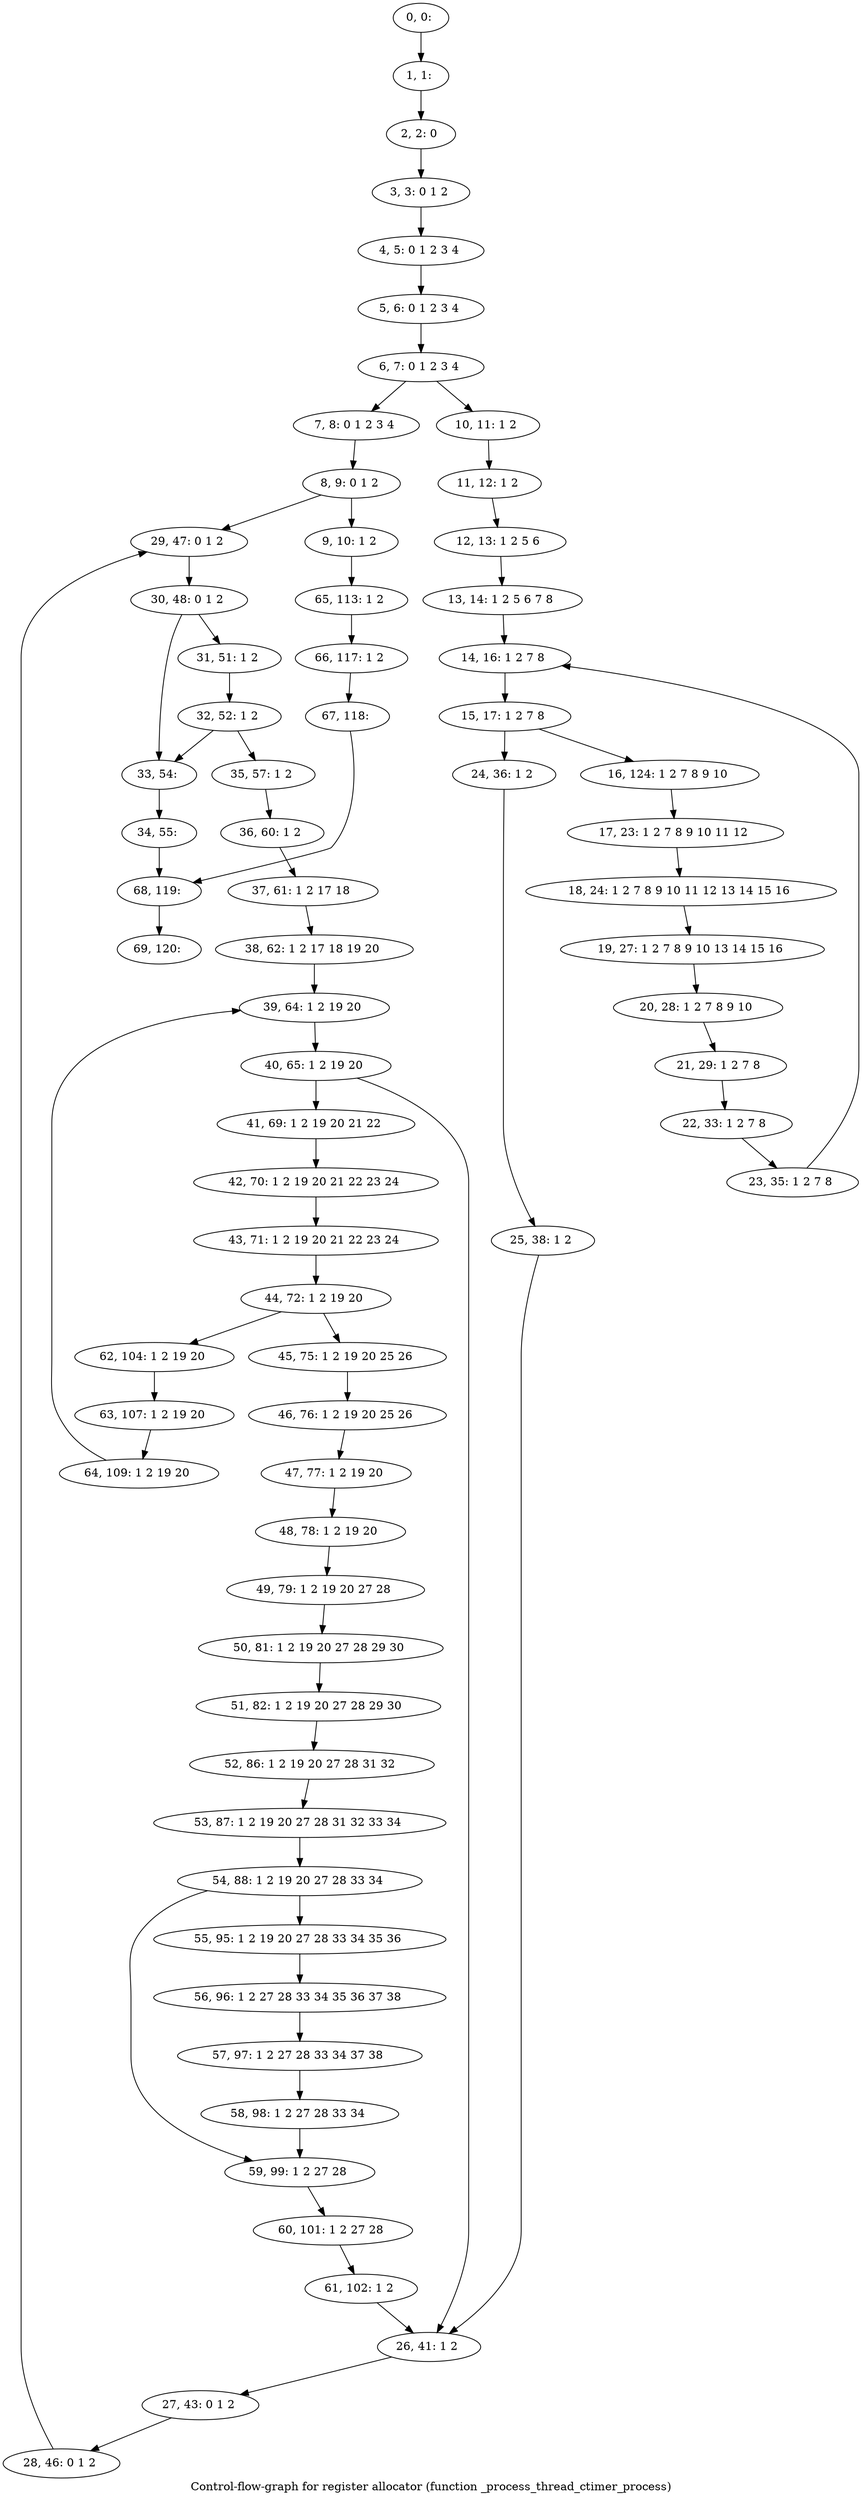 digraph G {
graph [label="Control-flow-graph for register allocator (function _process_thread_ctimer_process)"]
0[label="0, 0: "];
1[label="1, 1: "];
2[label="2, 2: 0 "];
3[label="3, 3: 0 1 2 "];
4[label="4, 5: 0 1 2 3 4 "];
5[label="5, 6: 0 1 2 3 4 "];
6[label="6, 7: 0 1 2 3 4 "];
7[label="7, 8: 0 1 2 3 4 "];
8[label="8, 9: 0 1 2 "];
9[label="9, 10: 1 2 "];
10[label="10, 11: 1 2 "];
11[label="11, 12: 1 2 "];
12[label="12, 13: 1 2 5 6 "];
13[label="13, 14: 1 2 5 6 7 8 "];
14[label="14, 16: 1 2 7 8 "];
15[label="15, 17: 1 2 7 8 "];
16[label="16, 124: 1 2 7 8 9 10 "];
17[label="17, 23: 1 2 7 8 9 10 11 12 "];
18[label="18, 24: 1 2 7 8 9 10 11 12 13 14 15 16 "];
19[label="19, 27: 1 2 7 8 9 10 13 14 15 16 "];
20[label="20, 28: 1 2 7 8 9 10 "];
21[label="21, 29: 1 2 7 8 "];
22[label="22, 33: 1 2 7 8 "];
23[label="23, 35: 1 2 7 8 "];
24[label="24, 36: 1 2 "];
25[label="25, 38: 1 2 "];
26[label="26, 41: 1 2 "];
27[label="27, 43: 0 1 2 "];
28[label="28, 46: 0 1 2 "];
29[label="29, 47: 0 1 2 "];
30[label="30, 48: 0 1 2 "];
31[label="31, 51: 1 2 "];
32[label="32, 52: 1 2 "];
33[label="33, 54: "];
34[label="34, 55: "];
35[label="35, 57: 1 2 "];
36[label="36, 60: 1 2 "];
37[label="37, 61: 1 2 17 18 "];
38[label="38, 62: 1 2 17 18 19 20 "];
39[label="39, 64: 1 2 19 20 "];
40[label="40, 65: 1 2 19 20 "];
41[label="41, 69: 1 2 19 20 21 22 "];
42[label="42, 70: 1 2 19 20 21 22 23 24 "];
43[label="43, 71: 1 2 19 20 21 22 23 24 "];
44[label="44, 72: 1 2 19 20 "];
45[label="45, 75: 1 2 19 20 25 26 "];
46[label="46, 76: 1 2 19 20 25 26 "];
47[label="47, 77: 1 2 19 20 "];
48[label="48, 78: 1 2 19 20 "];
49[label="49, 79: 1 2 19 20 27 28 "];
50[label="50, 81: 1 2 19 20 27 28 29 30 "];
51[label="51, 82: 1 2 19 20 27 28 29 30 "];
52[label="52, 86: 1 2 19 20 27 28 31 32 "];
53[label="53, 87: 1 2 19 20 27 28 31 32 33 34 "];
54[label="54, 88: 1 2 19 20 27 28 33 34 "];
55[label="55, 95: 1 2 19 20 27 28 33 34 35 36 "];
56[label="56, 96: 1 2 27 28 33 34 35 36 37 38 "];
57[label="57, 97: 1 2 27 28 33 34 37 38 "];
58[label="58, 98: 1 2 27 28 33 34 "];
59[label="59, 99: 1 2 27 28 "];
60[label="60, 101: 1 2 27 28 "];
61[label="61, 102: 1 2 "];
62[label="62, 104: 1 2 19 20 "];
63[label="63, 107: 1 2 19 20 "];
64[label="64, 109: 1 2 19 20 "];
65[label="65, 113: 1 2 "];
66[label="66, 117: 1 2 "];
67[label="67, 118: "];
68[label="68, 119: "];
69[label="69, 120: "];
0->1 ;
1->2 ;
2->3 ;
3->4 ;
4->5 ;
5->6 ;
6->7 ;
6->10 ;
7->8 ;
8->9 ;
8->29 ;
9->65 ;
10->11 ;
11->12 ;
12->13 ;
13->14 ;
14->15 ;
15->16 ;
15->24 ;
16->17 ;
17->18 ;
18->19 ;
19->20 ;
20->21 ;
21->22 ;
22->23 ;
23->14 ;
24->25 ;
25->26 ;
26->27 ;
27->28 ;
28->29 ;
29->30 ;
30->31 ;
30->33 ;
31->32 ;
32->33 ;
32->35 ;
33->34 ;
34->68 ;
35->36 ;
36->37 ;
37->38 ;
38->39 ;
39->40 ;
40->41 ;
40->26 ;
41->42 ;
42->43 ;
43->44 ;
44->45 ;
44->62 ;
45->46 ;
46->47 ;
47->48 ;
48->49 ;
49->50 ;
50->51 ;
51->52 ;
52->53 ;
53->54 ;
54->55 ;
54->59 ;
55->56 ;
56->57 ;
57->58 ;
58->59 ;
59->60 ;
60->61 ;
61->26 ;
62->63 ;
63->64 ;
64->39 ;
65->66 ;
66->67 ;
67->68 ;
68->69 ;
}

